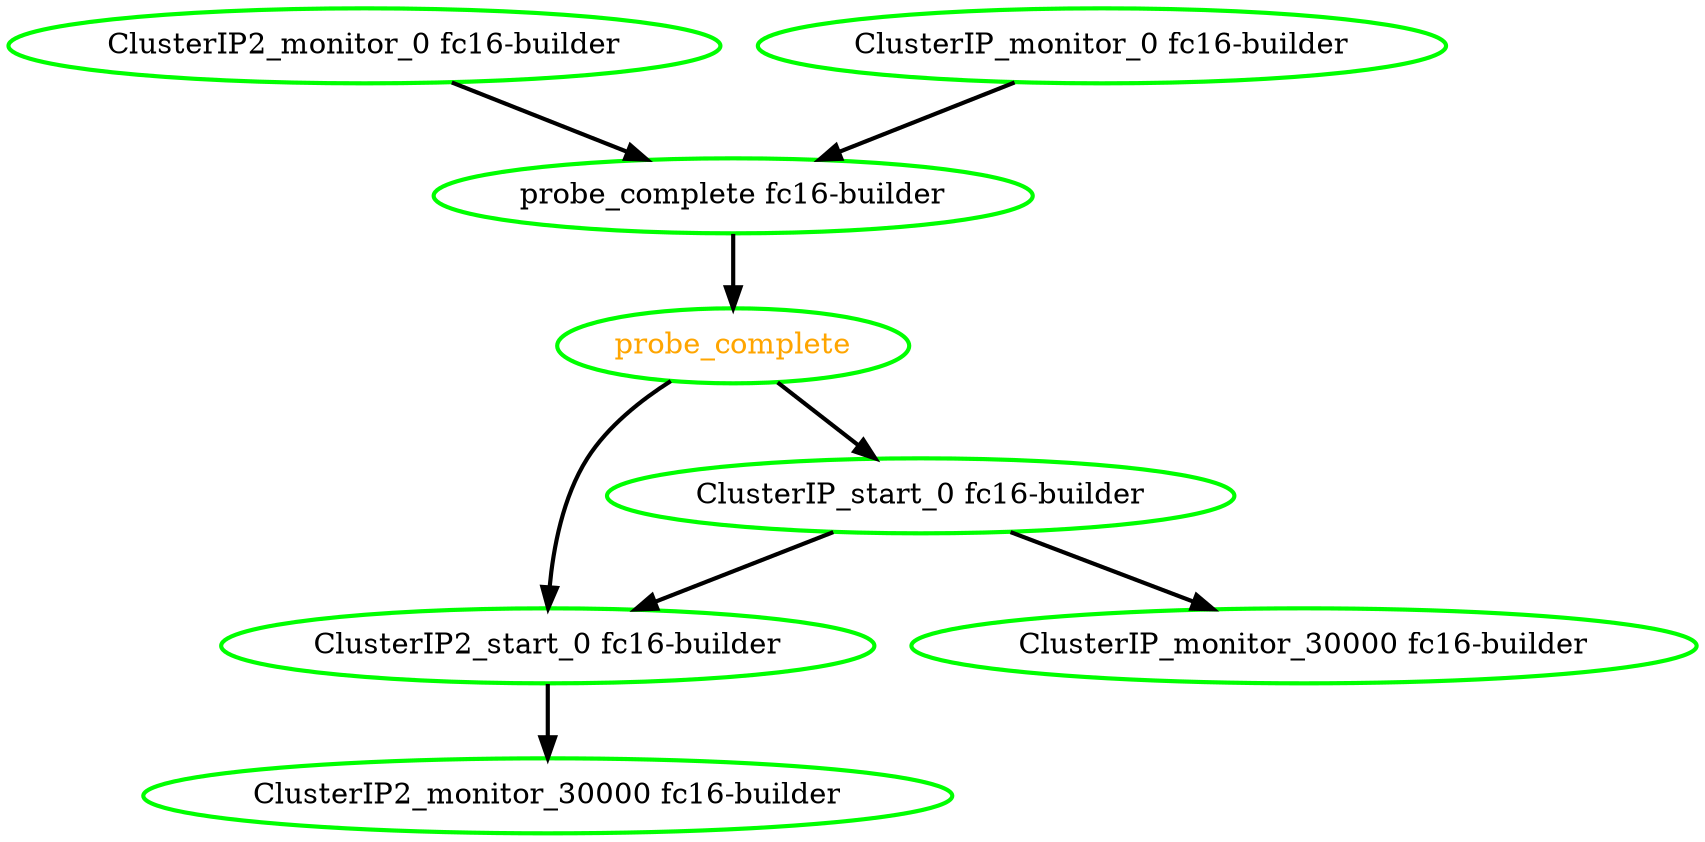 digraph "g" {
"ClusterIP2_monitor_0 fc16-builder" -> "probe_complete fc16-builder" [ style = bold]
"ClusterIP2_monitor_0 fc16-builder" [ style=bold color="green" fontcolor="black"]
"ClusterIP2_monitor_30000 fc16-builder" [ style=bold color="green" fontcolor="black"]
"ClusterIP2_start_0 fc16-builder" -> "ClusterIP2_monitor_30000 fc16-builder" [ style = bold]
"ClusterIP2_start_0 fc16-builder" [ style=bold color="green" fontcolor="black"]
"ClusterIP_monitor_0 fc16-builder" -> "probe_complete fc16-builder" [ style = bold]
"ClusterIP_monitor_0 fc16-builder" [ style=bold color="green" fontcolor="black"]
"ClusterIP_monitor_30000 fc16-builder" [ style=bold color="green" fontcolor="black"]
"ClusterIP_start_0 fc16-builder" -> "ClusterIP2_start_0 fc16-builder" [ style = bold]
"ClusterIP_start_0 fc16-builder" -> "ClusterIP_monitor_30000 fc16-builder" [ style = bold]
"ClusterIP_start_0 fc16-builder" [ style=bold color="green" fontcolor="black"]
"probe_complete fc16-builder" -> "probe_complete" [ style = bold]
"probe_complete fc16-builder" [ style=bold color="green" fontcolor="black"]
"probe_complete" -> "ClusterIP2_start_0 fc16-builder" [ style = bold]
"probe_complete" -> "ClusterIP_start_0 fc16-builder" [ style = bold]
"probe_complete" [ style=bold color="green" fontcolor="orange"]
}
